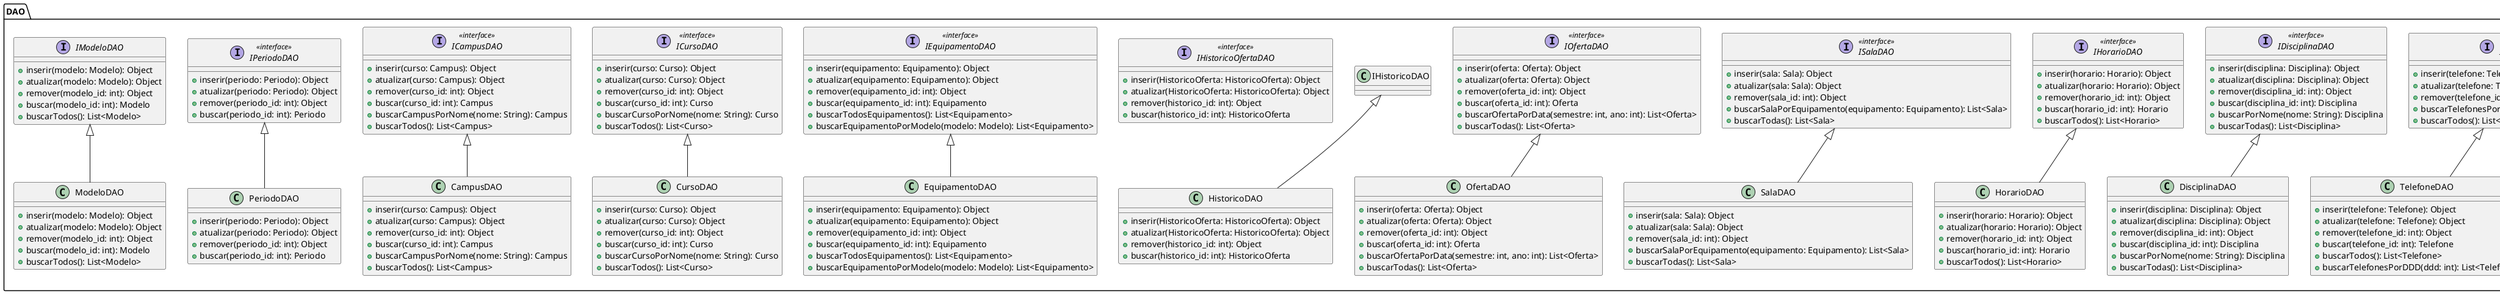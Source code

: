 @startuml trabalho_engenharia_dao

package "DAO" {
    interface IPessoaDAO << interface >>{
        + inserir(pessoa: Pessoa): Object
        + atualizar(pessoa: Pessoa): Object
        + remover(pessoa_id: int): Object
        + buscar(pessoa_id: int): Pessoa
    }

    IPessoaDAO <|-- AlunoDAO
    class AlunoDAO {
        + inserir(aluno: Aluno): Object
        + atualizarDados(aluno: Aluno): Object
        + remover(aluno_id: int): Object
        + buscar(aluno_id: int): Aluno
        + buscarTodos(): List<Aluno>
        + buscarPorCPF(cpf: String): Aluno
        + buscarAlunoPorAno(ano: int): List<Aluno>
    }

    IPessoaDAO <|-- ProfessorDAO
    class ProfessorDAO {
        + inserir(professor: Professor): Object
        + atualizarDados(professor: Professor): Object
        + remover(professor_id: int): Object
        + buscar(professor_id: int): Professor
        + buscarTodos(): List<Professor>
    }

    IEnderecoDAO <|-- EnderecoDAO
    interface IEnderecoDAO <<interface>>{
        + inserir(endereco: Endereco): Object
        + atualizar(endereco: Endereco): Object
        + remover(endereco_id: int): Object
        + buscarTodosEnderecos(): List<Endereco>
        + buscarEnderecoPorCidade(cidade: String): List<Endereco>
    }

    class EnderecoDAO {
        + inserir(endereco: Endereco): Object
        + atualizar(endereco: Endereco): Object
        + remover(endereco_id: int): Object
        + buscarTodosEnderecos(): List<Endereco>
        + buscarEnderecoPorCidade(cidade: String): List<Endereco>
    }

    ITelefoneDAO <|-- TelefoneDAO
    interface ITelefoneDAO <<interface>> {
        + inserir(telefone: Telefone): Object
        + atualizar(telefone: Telefone): Object
        + remover(telefone_id: int): Object
        + buscarTelefonesPorDDD(ddd: int): List<Telefone>
        + buscarTodos(): List<Telefone>
    }

    class TelefoneDAO {
        + inserir(telefone: Telefone): Object
        + atualizar(telefone: Telefone): Object
        + remover(telefone_id: int): Object
        + buscar(telefone_id: int): Telefone
        + buscarTodos(): List<Telefone>
        + buscarTelefonesPorDDD(ddd: int): List<Telefone>
    }

    IDisciplinaDAO <|-- DisciplinaDAO
    interface IDisciplinaDAO <<interface>> {
        + inserir(disciplina: Disciplina): Object
        + atualizar(disciplina: Disciplina): Object
        + remover(disciplina_id: int): Object
        + buscar(disciplina_id: int): Disciplina
        + buscarPorNome(nome: String): Disciplina
        + buscarTodas(): List<Disciplina>
    }

    class DisciplinaDAO {
        + inserir(disciplina: Disciplina): Object
        + atualizar(disciplina: Disciplina): Object
        + remover(disciplina_id: int): Object
        + buscar(disciplina_id: int): Disciplina
        + buscarPorNome(nome: String): Disciplina
        + buscarTodas(): List<Disciplina>
    }

    IHorarioDAO <|-- HorarioDAO
    interface IHorarioDAO <<interface>>{
        + inserir(horario: Horario): Object
        + atualizar(horario: Horario): Object
        + remover(horario_id: int): Object
        + buscar(horario_id: int): Horario
        + buscarTodos(): List<Horario>
    }

    class HorarioDAO {
        + inserir(horario: Horario): Object
        + atualizar(horario: Horario): Object
        + remover(horario_id: int): Object
        + buscar(horario_id: int): Horario
        + buscarTodos(): List<Horario>
    }

    ISalaDAO <|-- SalaDAO
    interface ISalaDAO <<interface>> {
        + inserir(sala: Sala): Object
        + atualizar(sala: Sala): Object
        + remover(sala_id: int): Object
        + buscarSalaPorEquipamento(equipamento: Equipamento): List<Sala>
        + buscarTodas(): List<Sala>
    }

    class SalaDAO {
        + inserir(sala: Sala): Object
        + atualizar(sala: Sala): Object
        + remover(sala_id: int): Object
        + buscarSalaPorEquipamento(equipamento: Equipamento): List<Sala>
        + buscarTodas(): List<Sala>
    }

    IOfertaDAO <|-- OfertaDAO
    interface IOfertaDAO <<interface>> {
        + inserir(oferta: Oferta): Object
        + atualizar(oferta: Oferta): Object
        + remover(oferta_id: int): Object
        + buscar(oferta_id: int): Oferta
        + buscarOfertaPorData(semestre: int, ano: int): List<Oferta>
        + buscarTodas(): List<Oferta>
    }

    class OfertaDAO {
        + inserir(oferta: Oferta): Object
        + atualizar(oferta: Oferta): Object
        + remover(oferta_id: int): Object
        + buscar(oferta_id: int): Oferta
        + buscarOfertaPorData(semestre: int, ano: int): List<Oferta>
        + buscarTodas(): List<Oferta>
    }

    IHistoricoDAO <|-- HistoricoDAO
    interface IHistoricoOfertaDAO <<interface>>{
        + inserir(HistoricoOferta: HistoricoOferta): Object
        + atualizar(HistoricoOferta: HistoricoOferta): Object
        + remover(historico_id: int): Object
        + buscar(historico_id: int): HistoricoOferta
    }

    class HistoricoDAO {
        + inserir(HistoricoOferta: HistoricoOferta): Object
        + atualizar(HistoricoOferta: HistoricoOferta): Object
        + remover(historico_id: int): Object
        + buscar(historico_id: int): HistoricoOferta
    }

    IEquipamentoDAO <|-- EquipamentoDAO
    interface IEquipamentoDAO <<interface>>{
        + inserir(equipamento: Equipamento): Object
        + atualizar(equipamento: Equipamento): Object
        + remover(equipamento_id: int): Object
        + buscar(equipamento_id: int): Equipamento
        + buscarTodosEquipamentos(): List<Equipamento>
        + buscarEquipamentoPorModelo(modelo: Modelo): List<Equipamento>
    }

    class EquipamentoDAO {
        + inserir(equipamento: Equipamento): Object
        + atualizar(equipamento: Equipamento): Object
        + remover(equipamento_id: int): Object
        + buscar(equipamento_id: int): Equipamento
        + buscarTodosEquipamentos(): List<Equipamento>
        + buscarEquipamentoPorModelo(modelo: Modelo): List<Equipamento>
    }

    ICursoDAO <|-- CursoDAO
    interface ICursoDAO <<interface>>{
        + inserir(curso: Curso): Object
        + atualizar(curso: Curso): Object
        + remover(curso_id: int): Object
        + buscar(curso_id: int): Curso
        + buscarCursoPorNome(nome: String): Curso
        + buscarTodos(): List<Curso>
    }

    class CursoDAO {
        + inserir(curso: Curso): Object
        + atualizar(curso: Curso): Object
        + remover(curso_id: int): Object
        + buscar(curso_id: int): Curso
        + buscarCursoPorNome(nome: String): Curso
        + buscarTodos(): List<Curso>
    }

    ICampusDAO <|-- CampusDAO
    interface ICampusDAO <<interface>>{
        + inserir(curso: Campus): Object
        + atualizar(curso: Campus): Object
        + remover(curso_id: int): Object
        + buscar(curso_id: int): Campus
        + buscarCampusPorNome(nome: String): Campus
        + buscarTodos(): List<Campus>
    }

    class CampusDAO {
        + inserir(curso: Campus): Object
        + atualizar(curso: Campus): Object
        + remover(curso_id: int): Object
        + buscar(curso_id: int): Campus
        + buscarCampusPorNome(nome: String): Campus
        + buscarTodos(): List<Campus>
    }

    IPeriodoDAO <|-- PeriodoDAO
    interface IPeriodoDAO <<interface>>{
        + inserir(periodo: Periodo): Object
        + atualizar(periodo: Periodo): Object
        + remover(periodo_id: int): Object
        + buscar(periodo_id: int): Periodo
    }

    class PeriodoDAO {
        + inserir(periodo: Periodo): Object
        + atualizar(periodo: Periodo): Object
        + remover(periodo_id: int): Object
        + buscar(periodo_id: int): Periodo
    }

    IModeloDAO <|-- ModeloDAO
    interface IModeloDAO {
        + inserir(modelo: Modelo): Object
        + atualizar(modelo: Modelo): Object
        + remover(modelo_id: int): Object
        + buscar(modelo_id: int): Modelo
        + buscarTodos(): List<Modelo>
    }

    class ModeloDAO {
        + inserir(modelo: Modelo): Object
        + atualizar(modelo: Modelo): Object
        + remover(modelo_id: int): Object
        + buscar(modelo_id: int): Modelo
        + buscarTodos(): List<Modelo>
    }
}

@enduml